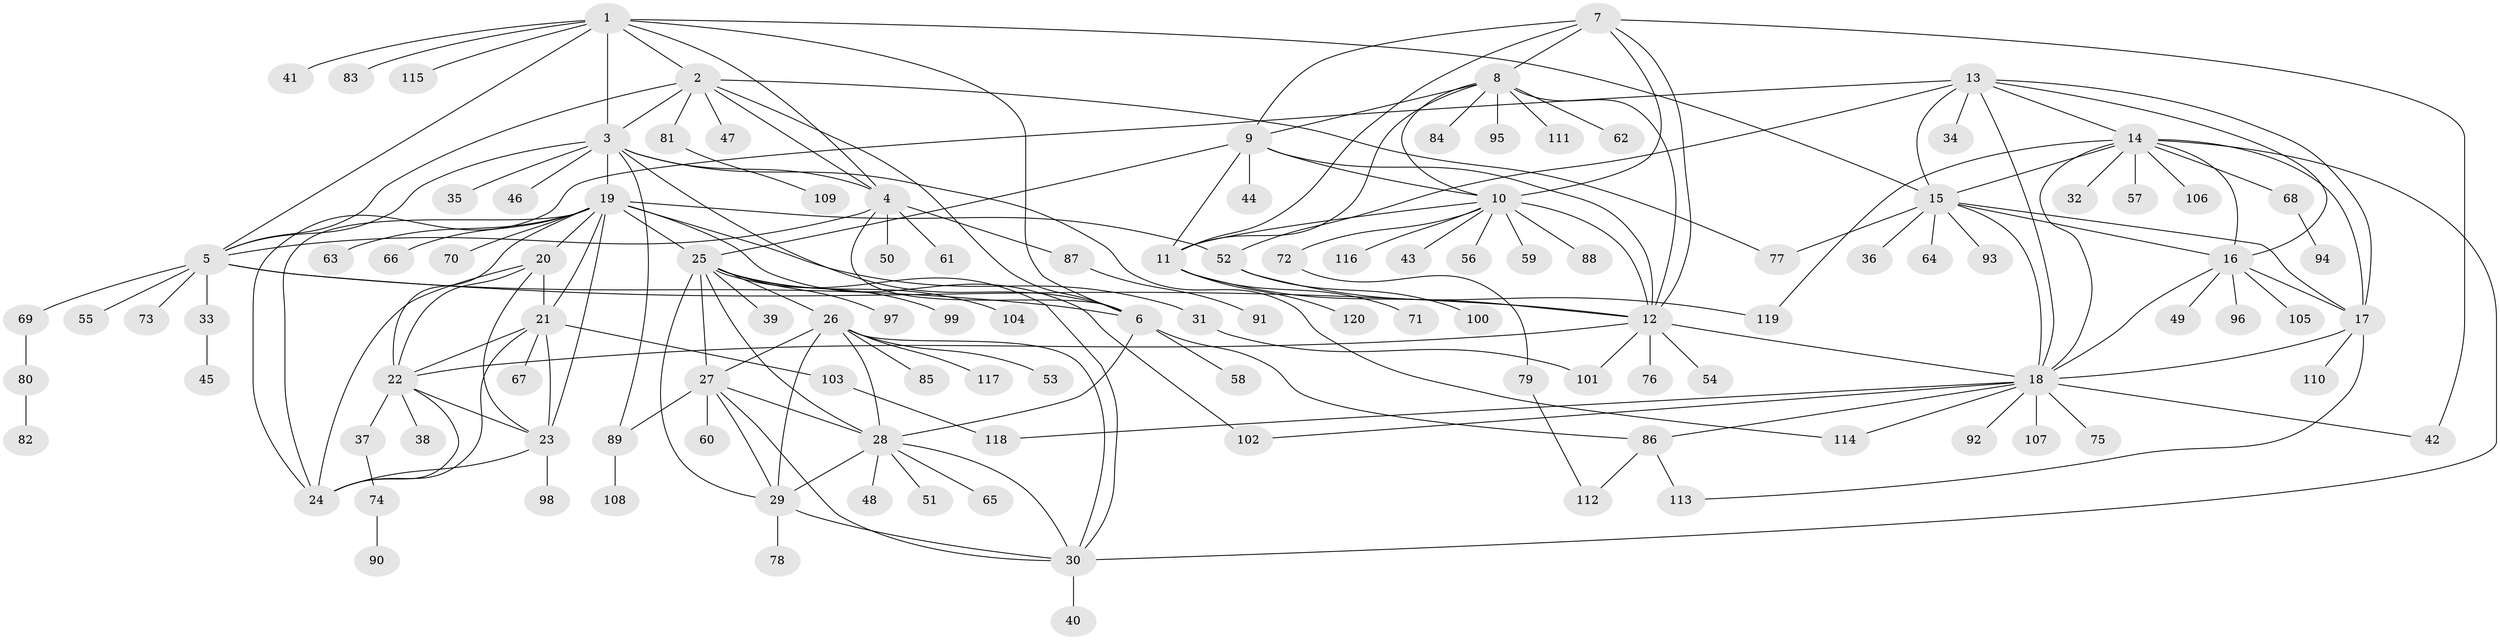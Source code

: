 // Generated by graph-tools (version 1.1) at 2025/11/02/27/25 16:11:36]
// undirected, 120 vertices, 187 edges
graph export_dot {
graph [start="1"]
  node [color=gray90,style=filled];
  1;
  2;
  3;
  4;
  5;
  6;
  7;
  8;
  9;
  10;
  11;
  12;
  13;
  14;
  15;
  16;
  17;
  18;
  19;
  20;
  21;
  22;
  23;
  24;
  25;
  26;
  27;
  28;
  29;
  30;
  31;
  32;
  33;
  34;
  35;
  36;
  37;
  38;
  39;
  40;
  41;
  42;
  43;
  44;
  45;
  46;
  47;
  48;
  49;
  50;
  51;
  52;
  53;
  54;
  55;
  56;
  57;
  58;
  59;
  60;
  61;
  62;
  63;
  64;
  65;
  66;
  67;
  68;
  69;
  70;
  71;
  72;
  73;
  74;
  75;
  76;
  77;
  78;
  79;
  80;
  81;
  82;
  83;
  84;
  85;
  86;
  87;
  88;
  89;
  90;
  91;
  92;
  93;
  94;
  95;
  96;
  97;
  98;
  99;
  100;
  101;
  102;
  103;
  104;
  105;
  106;
  107;
  108;
  109;
  110;
  111;
  112;
  113;
  114;
  115;
  116;
  117;
  118;
  119;
  120;
  1 -- 2;
  1 -- 3;
  1 -- 4;
  1 -- 5;
  1 -- 6;
  1 -- 15;
  1 -- 41;
  1 -- 83;
  1 -- 115;
  2 -- 3;
  2 -- 4;
  2 -- 5;
  2 -- 6;
  2 -- 47;
  2 -- 77;
  2 -- 81;
  3 -- 4;
  3 -- 5;
  3 -- 6;
  3 -- 19;
  3 -- 35;
  3 -- 46;
  3 -- 89;
  3 -- 114;
  4 -- 5;
  4 -- 6;
  4 -- 50;
  4 -- 61;
  4 -- 87;
  5 -- 6;
  5 -- 12;
  5 -- 33;
  5 -- 55;
  5 -- 69;
  5 -- 73;
  6 -- 28;
  6 -- 58;
  6 -- 86;
  7 -- 8;
  7 -- 9;
  7 -- 10;
  7 -- 11;
  7 -- 12;
  7 -- 42;
  8 -- 9;
  8 -- 10;
  8 -- 11;
  8 -- 12;
  8 -- 62;
  8 -- 84;
  8 -- 95;
  8 -- 111;
  9 -- 10;
  9 -- 11;
  9 -- 12;
  9 -- 25;
  9 -- 44;
  10 -- 11;
  10 -- 12;
  10 -- 43;
  10 -- 56;
  10 -- 59;
  10 -- 72;
  10 -- 88;
  10 -- 116;
  11 -- 12;
  11 -- 71;
  11 -- 120;
  12 -- 18;
  12 -- 22;
  12 -- 54;
  12 -- 76;
  12 -- 101;
  13 -- 14;
  13 -- 15;
  13 -- 16;
  13 -- 17;
  13 -- 18;
  13 -- 24;
  13 -- 34;
  13 -- 52;
  14 -- 15;
  14 -- 16;
  14 -- 17;
  14 -- 18;
  14 -- 30;
  14 -- 32;
  14 -- 57;
  14 -- 68;
  14 -- 106;
  14 -- 119;
  15 -- 16;
  15 -- 17;
  15 -- 18;
  15 -- 36;
  15 -- 64;
  15 -- 77;
  15 -- 93;
  16 -- 17;
  16 -- 18;
  16 -- 49;
  16 -- 96;
  16 -- 105;
  17 -- 18;
  17 -- 110;
  17 -- 113;
  18 -- 42;
  18 -- 75;
  18 -- 86;
  18 -- 92;
  18 -- 102;
  18 -- 107;
  18 -- 114;
  18 -- 118;
  19 -- 20;
  19 -- 21;
  19 -- 22;
  19 -- 23;
  19 -- 24;
  19 -- 25;
  19 -- 31;
  19 -- 52;
  19 -- 63;
  19 -- 66;
  19 -- 70;
  19 -- 102;
  20 -- 21;
  20 -- 22;
  20 -- 23;
  20 -- 24;
  21 -- 22;
  21 -- 23;
  21 -- 24;
  21 -- 67;
  21 -- 103;
  22 -- 23;
  22 -- 24;
  22 -- 37;
  22 -- 38;
  23 -- 24;
  23 -- 98;
  25 -- 26;
  25 -- 27;
  25 -- 28;
  25 -- 29;
  25 -- 30;
  25 -- 39;
  25 -- 97;
  25 -- 99;
  25 -- 104;
  26 -- 27;
  26 -- 28;
  26 -- 29;
  26 -- 30;
  26 -- 53;
  26 -- 85;
  26 -- 117;
  27 -- 28;
  27 -- 29;
  27 -- 30;
  27 -- 60;
  27 -- 89;
  28 -- 29;
  28 -- 30;
  28 -- 48;
  28 -- 51;
  28 -- 65;
  29 -- 30;
  29 -- 78;
  30 -- 40;
  31 -- 101;
  33 -- 45;
  37 -- 74;
  52 -- 100;
  52 -- 119;
  68 -- 94;
  69 -- 80;
  72 -- 79;
  74 -- 90;
  79 -- 112;
  80 -- 82;
  81 -- 109;
  86 -- 112;
  86 -- 113;
  87 -- 91;
  89 -- 108;
  103 -- 118;
}
